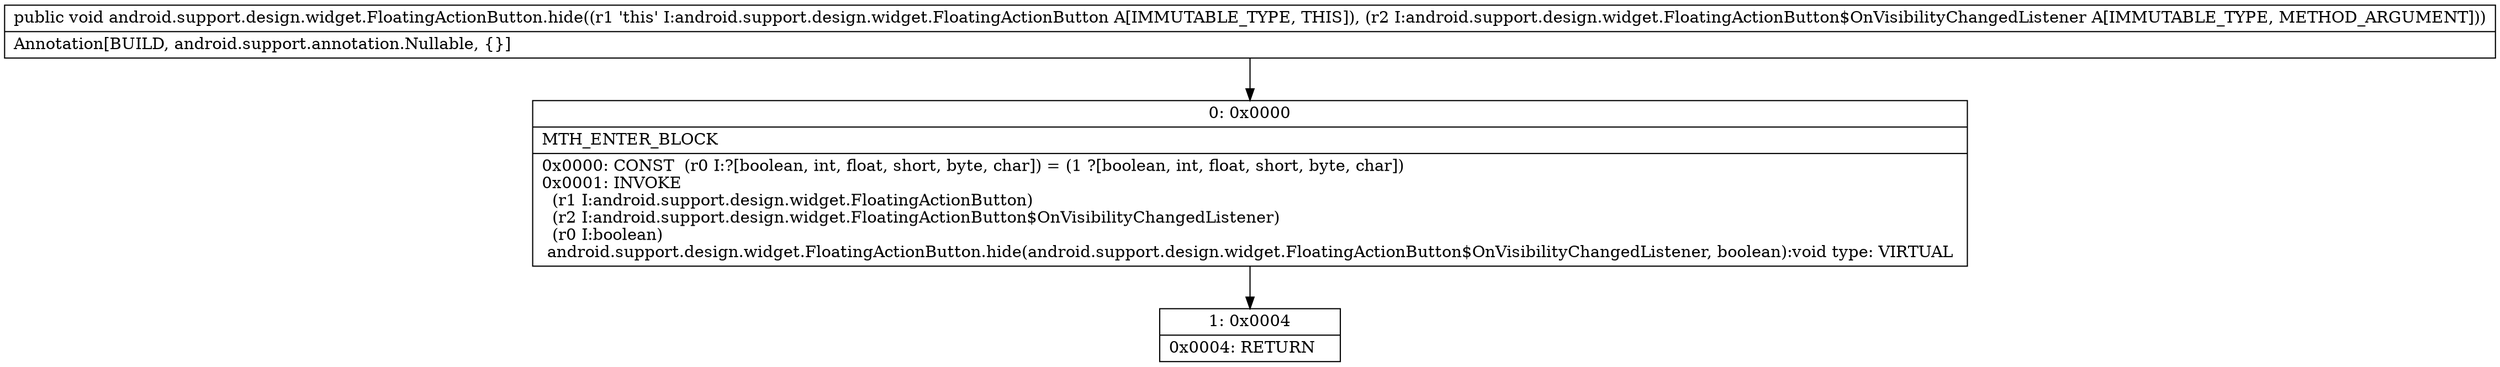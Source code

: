 digraph "CFG forandroid.support.design.widget.FloatingActionButton.hide(Landroid\/support\/design\/widget\/FloatingActionButton$OnVisibilityChangedListener;)V" {
Node_0 [shape=record,label="{0\:\ 0x0000|MTH_ENTER_BLOCK\l|0x0000: CONST  (r0 I:?[boolean, int, float, short, byte, char]) = (1 ?[boolean, int, float, short, byte, char]) \l0x0001: INVOKE  \l  (r1 I:android.support.design.widget.FloatingActionButton)\l  (r2 I:android.support.design.widget.FloatingActionButton$OnVisibilityChangedListener)\l  (r0 I:boolean)\l android.support.design.widget.FloatingActionButton.hide(android.support.design.widget.FloatingActionButton$OnVisibilityChangedListener, boolean):void type: VIRTUAL \l}"];
Node_1 [shape=record,label="{1\:\ 0x0004|0x0004: RETURN   \l}"];
MethodNode[shape=record,label="{public void android.support.design.widget.FloatingActionButton.hide((r1 'this' I:android.support.design.widget.FloatingActionButton A[IMMUTABLE_TYPE, THIS]), (r2 I:android.support.design.widget.FloatingActionButton$OnVisibilityChangedListener A[IMMUTABLE_TYPE, METHOD_ARGUMENT]))  | Annotation[BUILD, android.support.annotation.Nullable, \{\}]\l}"];
MethodNode -> Node_0;
Node_0 -> Node_1;
}

